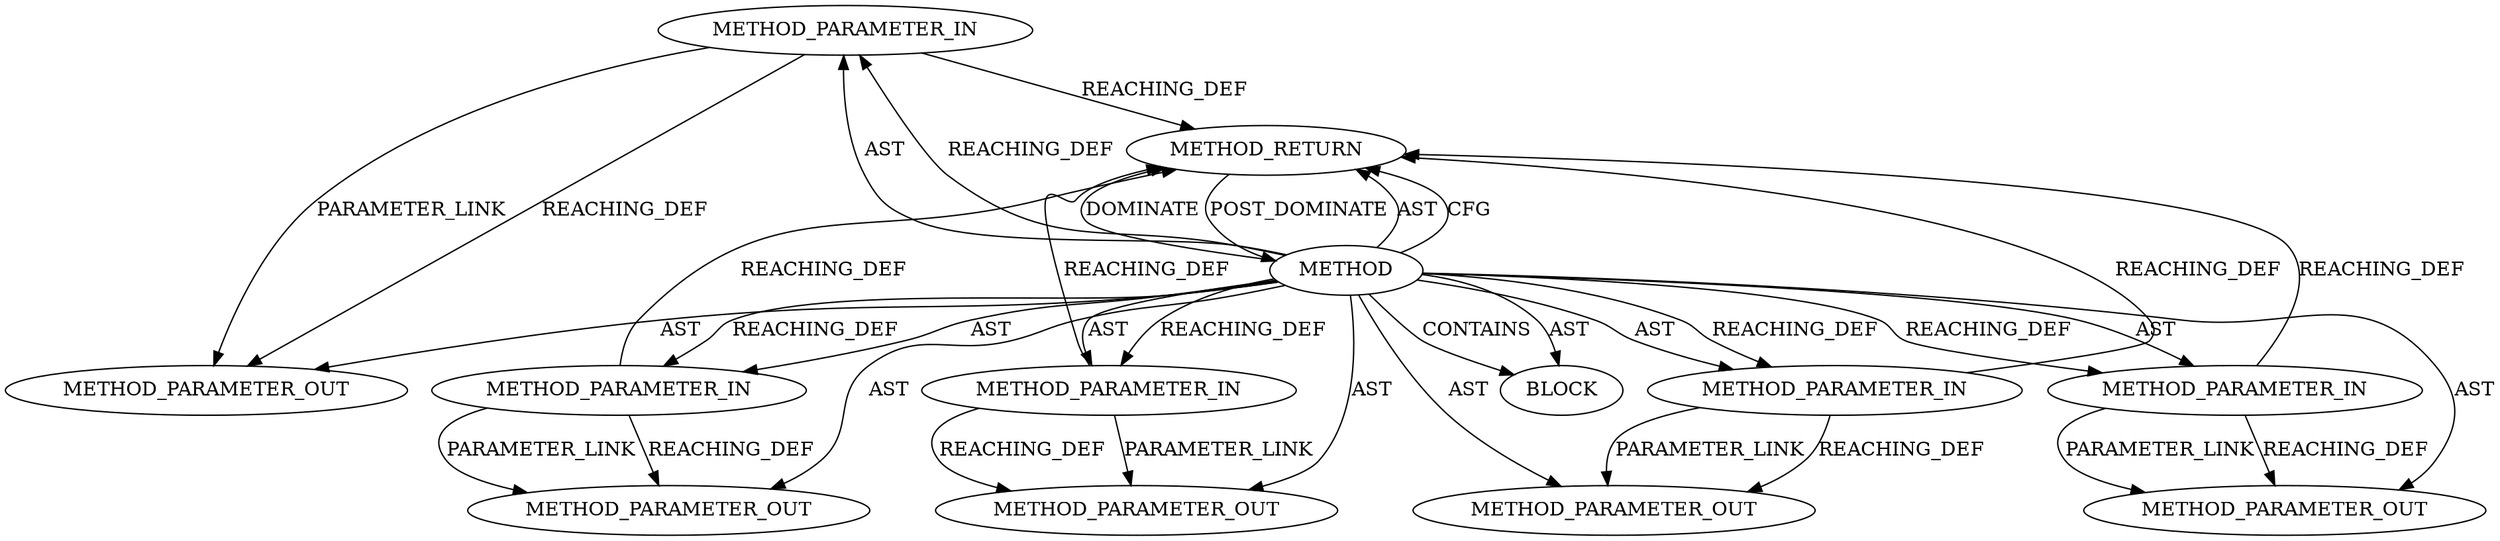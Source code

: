 digraph {
  22080 [label=METHOD_PARAMETER_OUT ORDER=3 CODE="p3" IS_VARIADIC=false TYPE_FULL_NAME="ANY" EVALUATION_STRATEGY="BY_VALUE" INDEX=3 NAME="p3"]
  22082 [label=METHOD_PARAMETER_OUT ORDER=5 CODE="p5" IS_VARIADIC=false TYPE_FULL_NAME="ANY" EVALUATION_STRATEGY="BY_VALUE" INDEX=5 NAME="p5"]
  20173 [label=METHOD_PARAMETER_IN ORDER=3 CODE="p3" IS_VARIADIC=false TYPE_FULL_NAME="ANY" EVALUATION_STRATEGY="BY_VALUE" INDEX=3 NAME="p3"]
  20174 [label=METHOD_PARAMETER_IN ORDER=4 CODE="p4" IS_VARIADIC=false TYPE_FULL_NAME="ANY" EVALUATION_STRATEGY="BY_VALUE" INDEX=4 NAME="p4"]
  20177 [label=METHOD_RETURN ORDER=2 CODE="RET" TYPE_FULL_NAME="ANY" EVALUATION_STRATEGY="BY_VALUE"]
  22078 [label=METHOD_PARAMETER_OUT ORDER=1 CODE="p1" IS_VARIADIC=false TYPE_FULL_NAME="ANY" EVALUATION_STRATEGY="BY_VALUE" INDEX=1 NAME="p1"]
  20171 [label=METHOD_PARAMETER_IN ORDER=1 CODE="p1" IS_VARIADIC=false TYPE_FULL_NAME="ANY" EVALUATION_STRATEGY="BY_VALUE" INDEX=1 NAME="p1"]
  20170 [label=METHOD AST_PARENT_TYPE="NAMESPACE_BLOCK" AST_PARENT_FULL_NAME="<global>" ORDER=0 CODE="<empty>" FULL_NAME="csum_tcpudp_magic" IS_EXTERNAL=true FILENAME="<empty>" SIGNATURE="" NAME="csum_tcpudp_magic"]
  22079 [label=METHOD_PARAMETER_OUT ORDER=2 CODE="p2" IS_VARIADIC=false TYPE_FULL_NAME="ANY" EVALUATION_STRATEGY="BY_VALUE" INDEX=2 NAME="p2"]
  20176 [label=BLOCK ORDER=1 ARGUMENT_INDEX=1 CODE="<empty>" TYPE_FULL_NAME="ANY"]
  20175 [label=METHOD_PARAMETER_IN ORDER=5 CODE="p5" IS_VARIADIC=false TYPE_FULL_NAME="ANY" EVALUATION_STRATEGY="BY_VALUE" INDEX=5 NAME="p5"]
  22081 [label=METHOD_PARAMETER_OUT ORDER=4 CODE="p4" IS_VARIADIC=false TYPE_FULL_NAME="ANY" EVALUATION_STRATEGY="BY_VALUE" INDEX=4 NAME="p4"]
  20172 [label=METHOD_PARAMETER_IN ORDER=2 CODE="p2" IS_VARIADIC=false TYPE_FULL_NAME="ANY" EVALUATION_STRATEGY="BY_VALUE" INDEX=2 NAME="p2"]
  20170 -> 22081 [label=AST ]
  20170 -> 20176 [label=AST ]
  20170 -> 22082 [label=AST ]
  20170 -> 20177 [label=AST ]
  20171 -> 22078 [label=REACHING_DEF VARIABLE="p1"]
  20170 -> 22078 [label=AST ]
  20177 -> 20170 [label=POST_DOMINATE ]
  20170 -> 20173 [label=AST ]
  20173 -> 22080 [label=REACHING_DEF VARIABLE="p3"]
  20172 -> 20177 [label=REACHING_DEF VARIABLE="p2"]
  20172 -> 22079 [label=PARAMETER_LINK ]
  20170 -> 20172 [label=REACHING_DEF VARIABLE=""]
  20170 -> 20174 [label=AST ]
  20170 -> 20177 [label=CFG ]
  20170 -> 20173 [label=REACHING_DEF VARIABLE=""]
  20170 -> 22079 [label=AST ]
  20171 -> 22078 [label=PARAMETER_LINK ]
  20175 -> 20177 [label=REACHING_DEF VARIABLE="p5"]
  20174 -> 22081 [label=PARAMETER_LINK ]
  20174 -> 22081 [label=REACHING_DEF VARIABLE="p4"]
  20172 -> 22079 [label=REACHING_DEF VARIABLE="p2"]
  20173 -> 20177 [label=REACHING_DEF VARIABLE="p3"]
  20170 -> 20171 [label=AST ]
  20170 -> 20174 [label=REACHING_DEF VARIABLE=""]
  20170 -> 20175 [label=AST ]
  20170 -> 20172 [label=AST ]
  20170 -> 20176 [label=CONTAINS ]
  20175 -> 22082 [label=REACHING_DEF VARIABLE="p5"]
  20171 -> 20177 [label=REACHING_DEF VARIABLE="p1"]
  20175 -> 22082 [label=PARAMETER_LINK ]
  20170 -> 20177 [label=DOMINATE ]
  20173 -> 22080 [label=PARAMETER_LINK ]
  20174 -> 20177 [label=REACHING_DEF VARIABLE="p4"]
  20170 -> 20175 [label=REACHING_DEF VARIABLE=""]
  20170 -> 20171 [label=REACHING_DEF VARIABLE=""]
  20170 -> 22080 [label=AST ]
}
